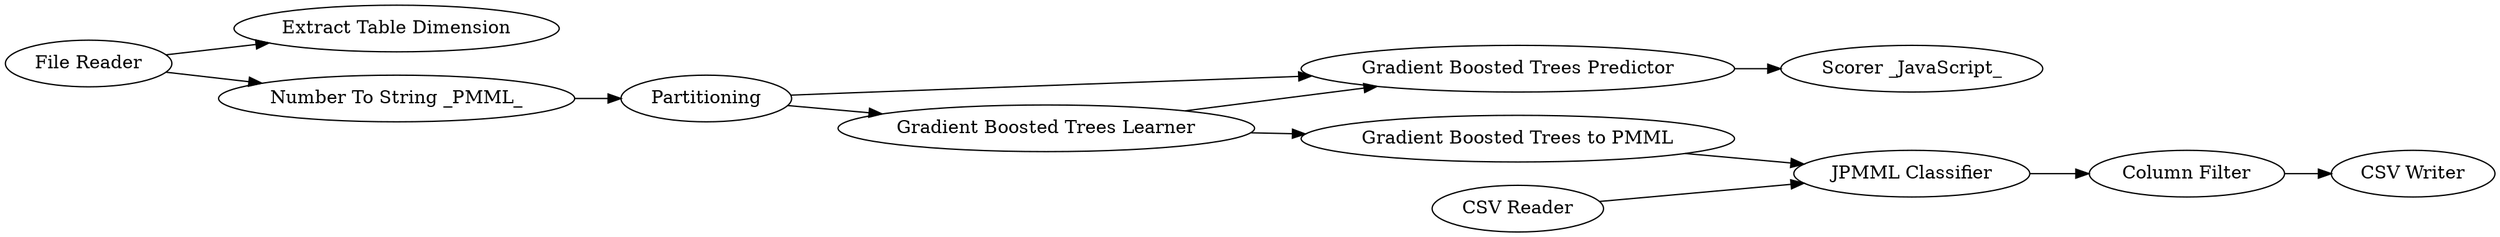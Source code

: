 digraph {
	33 -> 34
	33 -> 35
	35 -> 29
	21 -> 25
	28 -> 33
	32 -> 31
	29 -> 32
	26 -> 28
	28 -> 34
	27 -> 29
	34 -> 19
	21 -> 26
	27 [label="CSV Reader"]
	35 [label="Gradient Boosted Trees to PMML"]
	34 [label="Gradient Boosted Trees Predictor"]
	29 [label="JPMML Classifier"]
	28 [label=Partitioning]
	31 [label="CSV Writer"]
	21 [label="File Reader"]
	26 [label="Number To String _PMML_"]
	25 [label="Extract Table Dimension"]
	33 [label="Gradient Boosted Trees Learner"]
	32 [label="Column Filter"]
	19 [label="Scorer _JavaScript_"]
	rankdir=LR
}
